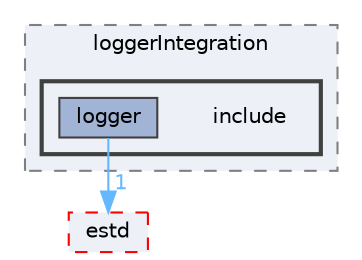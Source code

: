 digraph "include"
{
 // LATEX_PDF_SIZE
  bgcolor="transparent";
  edge [fontname=Helvetica,fontsize=10,labelfontname=Helvetica,labelfontsize=10];
  node [fontname=Helvetica,fontsize=10,shape=box,height=0.2,width=0.4];
  compound=true
  subgraph clusterdir_9c3fcabb818941a0abda78178aa94179 {
    graph [ bgcolor="#edf0f7", pencolor="grey50", label="loggerIntegration", fontname=Helvetica,fontsize=10 style="filled,dashed", URL="dir_9c3fcabb818941a0abda78178aa94179.html",tooltip=""]
  subgraph clusterdir_5841c7f7d2b0f9f162723f63b29b09ea {
    graph [ bgcolor="#edf0f7", pencolor="grey25", label="", fontname=Helvetica,fontsize=10 style="filled,bold", URL="dir_5841c7f7d2b0f9f162723f63b29b09ea.html",tooltip=""]
    dir_5841c7f7d2b0f9f162723f63b29b09ea [shape=plaintext, label="include"];
  dir_6599edc39b7020adeedbd625f46af0f4 [label="logger", fillcolor="#a2b4d6", color="grey25", style="filled", URL="dir_6599edc39b7020adeedbd625f46af0f4.html",tooltip=""];
  }
  }
  dir_705ed472854f071e46e92f9933f4d565 [label="estd", fillcolor="#edf0f7", color="red", style="filled,dashed", URL="dir_705ed472854f071e46e92f9933f4d565.html",tooltip=""];
  dir_6599edc39b7020adeedbd625f46af0f4->dir_705ed472854f071e46e92f9933f4d565 [headlabel="1", labeldistance=1.5 headhref="dir_000142_000075.html" href="dir_000142_000075.html" color="steelblue1" fontcolor="steelblue1"];
}
